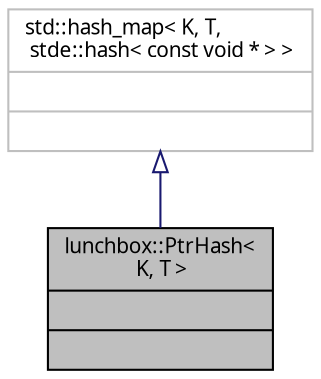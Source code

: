 digraph "lunchbox::PtrHash&lt; K, T &gt;"
{
  edge [fontname="Sans",fontsize="10",labelfontname="Sans",labelfontsize="10"];
  node [fontname="Sans",fontsize="10",shape=record];
  Node1 [label="{lunchbox::PtrHash\<\l K, T \>\n||}",height=0.2,width=0.4,color="black", fillcolor="grey75", style="filled" fontcolor="black"];
  Node2 -> Node1 [dir="back",color="midnightblue",fontsize="10",style="solid",arrowtail="onormal",fontname="Sans"];
  Node2 [label="{std::hash_map\< K, T,\l stde::hash\< const void * \> \>\n||}",height=0.2,width=0.4,color="grey75", fillcolor="white", style="filled"];
}
